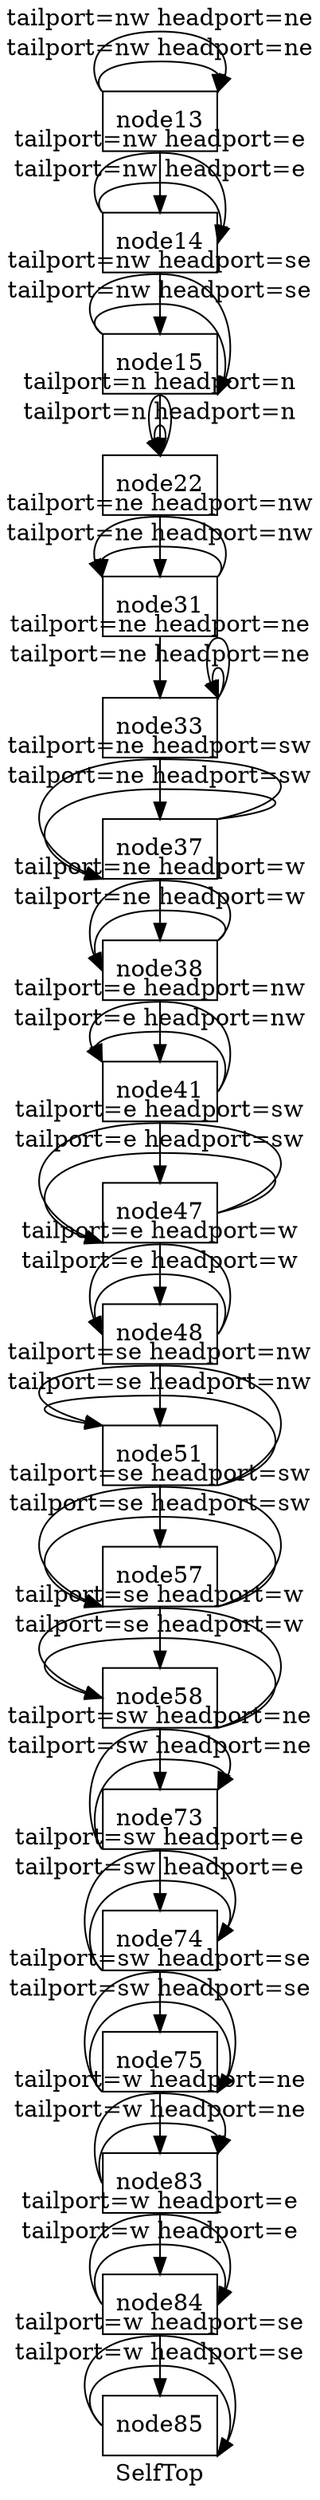 digraph G{ label="SelfTop"
node [shape = box] "node13"; 
"node13" -> "node13"[label ="tailport=nw headport=ne" tailport=nw headport=ne];
"node13" -> "node13"[label ="tailport=nw headport=ne" tailport=nw headport=ne];
"node13" -> "node14"  
"node14" -> "node14"[label ="tailport=nw headport=e" tailport=nw headport=e];
"node14" -> "node14"[label ="tailport=nw headport=e" tailport=nw headport=e];
"node14" -> "node15"  
"node15" -> "node15"[label ="tailport=nw headport=se" tailport=nw headport=se];
"node15" -> "node15"[label ="tailport=nw headport=se" tailport=nw headport=se];
"node15" -> "node22"  
"node22" -> "node22"[label ="tailport=n headport=n" tailport=n headport=n];
"node22" -> "node22"[label ="tailport=n headport=n" tailport=n headport=n];
"node22" -> "node31"  
"node31" -> "node31"[label ="tailport=ne headport=nw" tailport=ne headport=nw];
"node31" -> "node31"[label ="tailport=ne headport=nw" tailport=ne headport=nw];
"node31" -> "node33"  
"node33" -> "node33"[label ="tailport=ne headport=ne" tailport=ne headport=ne];
"node33" -> "node33"[label ="tailport=ne headport=ne" tailport=ne headport=ne];
"node33" -> "node37"  
"node37" -> "node37"[label ="tailport=ne headport=sw" tailport=ne headport=sw];
"node37" -> "node37"[label ="tailport=ne headport=sw" tailport=ne headport=sw];
"node37" -> "node38"  
"node38" -> "node38"[label ="tailport=ne headport=w" tailport=ne headport=w];
"node38" -> "node38"[label ="tailport=ne headport=w" tailport=ne headport=w];
"node38" -> "node41"  
"node41" -> "node41"[label ="tailport=e headport=nw" tailport=e headport=nw];
"node41" -> "node41"[label ="tailport=e headport=nw" tailport=e headport=nw];
"node41" -> "node47"  
"node47" -> "node47"[label ="tailport=e headport=sw" tailport=e headport=sw];
"node47" -> "node47"[label ="tailport=e headport=sw" tailport=e headport=sw];
"node47" -> "node48"  
"node48" -> "node48"[label ="tailport=e headport=w" tailport=e headport=w];
"node48" -> "node48"[label ="tailport=e headport=w" tailport=e headport=w];
"node48" -> "node51"  
"node51" -> "node51"[label ="tailport=se headport=nw" tailport=se headport=nw];
"node51" -> "node51"[label ="tailport=se headport=nw" tailport=se headport=nw];
"node51" -> "node57"  
"node57" -> "node57"[label ="tailport=se headport=sw" tailport=se headport=sw];
"node57" -> "node57"[label ="tailport=se headport=sw" tailport=se headport=sw];
"node57" -> "node58"  
"node58" -> "node58"[label ="tailport=se headport=w" tailport=se headport=w];
"node58" -> "node58"[label ="tailport=se headport=w" tailport=se headport=w];
"node58" -> "node73"  
"node73" -> "node73"[label ="tailport=sw headport=ne" tailport=sw headport=ne];
"node73" -> "node73"[label ="tailport=sw headport=ne" tailport=sw headport=ne];
"node73" -> "node74"  
"node74" -> "node74"[label ="tailport=sw headport=e" tailport=sw headport=e];
"node74" -> "node74"[label ="tailport=sw headport=e" tailport=sw headport=e];
"node74" -> "node75"  
"node75" -> "node75"[label ="tailport=sw headport=se" tailport=sw headport=se];
"node75" -> "node75"[label ="tailport=sw headport=se" tailport=sw headport=se];
"node75" -> "node83"  
"node83" -> "node83"[label ="tailport=w headport=ne" tailport=w headport=ne];
"node83" -> "node83"[label ="tailport=w headport=ne" tailport=w headport=ne];
"node83" -> "node84"  
"node84" -> "node84"[label ="tailport=w headport=e" tailport=w headport=e];
"node84" -> "node84"[label ="tailport=w headport=e" tailport=w headport=e];
"node84" -> "node85"  
"node85" -> "node85"[label ="tailport=w headport=se" tailport=w headport=se];
"node85" -> "node85"[label ="tailport=w headport=se" tailport=w headport=se];
}
